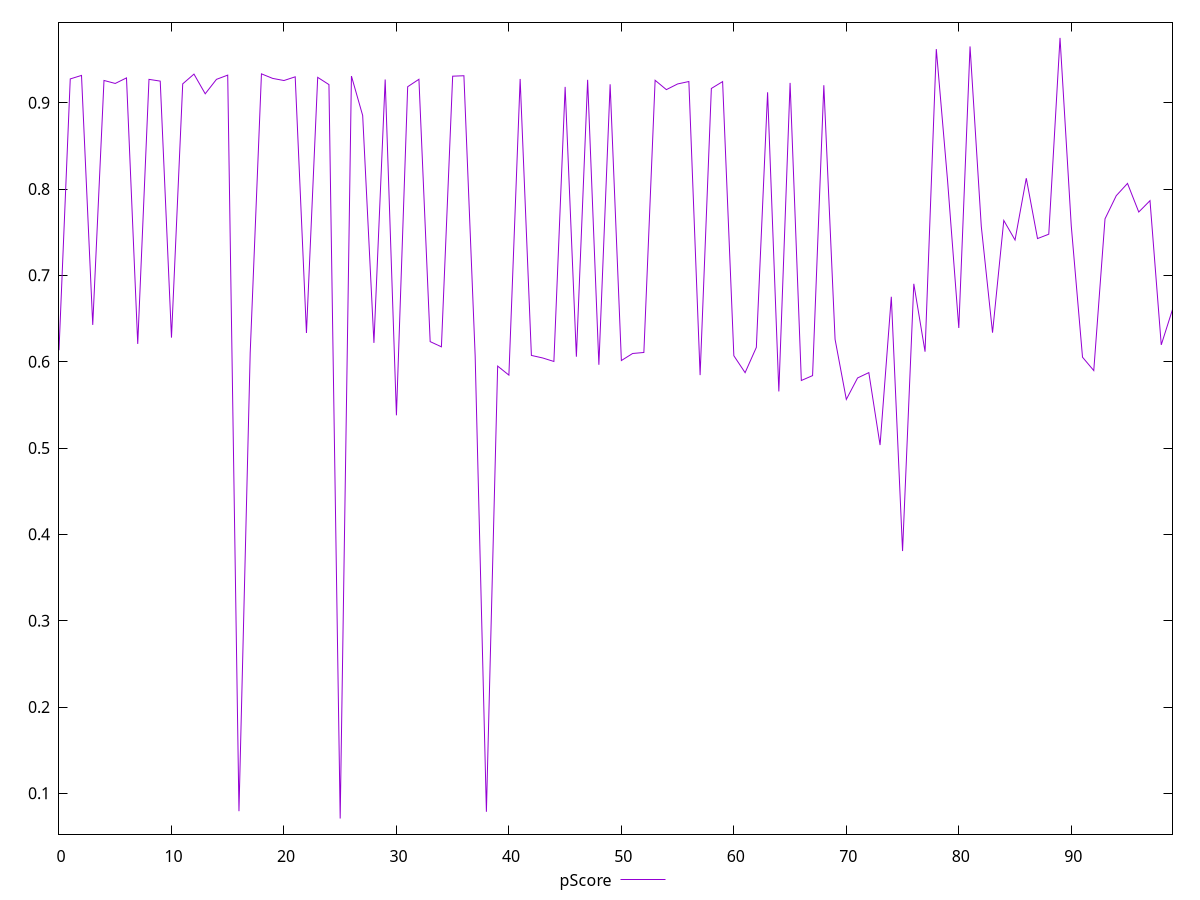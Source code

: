 reset

$pScore <<EOF
0 0.613296840103484
1 0.9275522213071166
2 0.9316200280475004
3 0.6426137838351373
4 0.9257758071762522
5 0.922304082808179
6 0.928744640889894
7 0.6206303226535945
8 0.9270458984910713
9 0.9250156514904386
10 0.6278890594327564
11 0.9218408614441984
12 0.9331381140093379
13 0.9103403553168655
14 0.9270590425271916
15 0.9319610654333694
16 0.07927385229164469
17 0.6103936543557338
18 0.9334351303891291
19 0.9281519103744227
20 0.9257062972420842
21 0.9299922835266117
22 0.6332347384939132
23 0.9293791574627589
24 0.920986494150308
25 0.0708231295740196
26 0.9308603809842813
27 0.8851654213962883
28 0.6217937254176167
29 0.9269367825387882
30 0.5378660679044347
31 0.9185048559779214
32 0.9271377009558412
33 0.6232555705978686
34 0.617225326152768
35 0.930740884557081
36 0.9312501631236907
37 0.6068039984862804
38 0.07858286442342105
39 0.5949146376628405
40 0.584465965061253
41 0.9275226150620535
42 0.6072670349438644
43 0.6043291060202898
44 0.6002637595935094
45 0.9183189753887553
46 0.6057515411289116
47 0.9264873605714952
48 0.5964226083319812
49 0.9213611290237288
50 0.6013340789831458
51 0.6095082703362846
52 0.6106829627734454
53 0.9259786925541544
54 0.9151521806701948
55 0.9217246388300067
56 0.9245478485284383
57 0.5844631273523522
58 0.9165049429699224
59 0.9244478195454751
60 0.6069148240426889
61 0.5872821124017622
62 0.6165713326090909
63 0.912099472011672
64 0.5655664191823906
65 0.9229758930176707
66 0.5782210640974784
67 0.5838765437879148
68 0.9202651927221961
69 0.6259157847001899
70 0.5562951833336613
71 0.5811506661186657
72 0.5873545356101476
73 0.5034466069556435
74 0.6752400488567116
75 0.38063488318066974
76 0.6902156497406797
77 0.6115729588701757
78 0.9621127981015644
79 0.8099852556391333
80 0.6390320721799463
81 0.9651977004001975
82 0.7567135685992276
83 0.6336249074888896
84 0.7635897841305642
85 0.7409680021364837
86 0.8125429989772224
87 0.7426295351473577
88 0.7476969921838719
89 0.9750668064608154
90 0.7572539165495742
91 0.60520226001466
92 0.589723146747765
93 0.7654800548632742
94 0.7923191997741247
95 0.8065186738405788
96 0.7733909845200899
97 0.7865485073079463
98 0.6194800685943216
99 0.6604550767832331
EOF

set key outside below
set xrange [0:99]
set yrange [0.05273825603628368:0.9931516799985514]
set trange [0.05273825603628368:0.9931516799985514]
set terminal svg size 640, 500 enhanced background rgb 'white'
set output "reprap/first-cpu-idle/samples/pages/pScore/values.svg"

plot $pScore title "pScore" with line

reset
